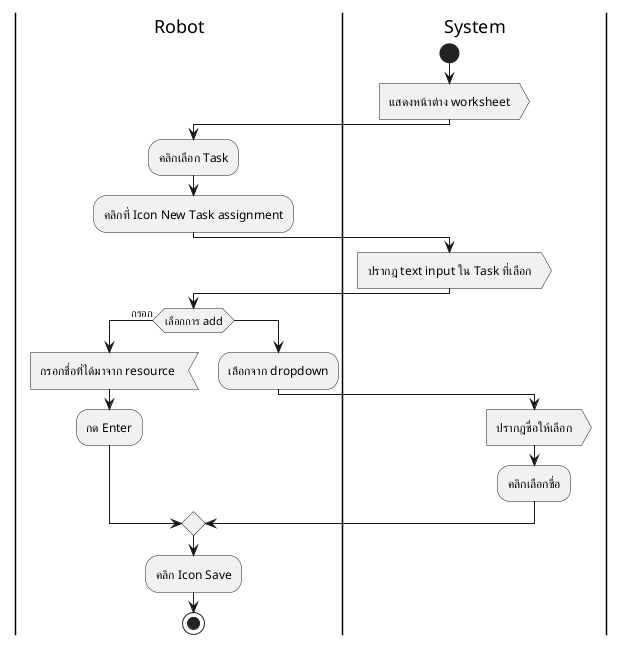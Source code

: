 @startuml
|Robot|
|System|
start
|Robot|
|System|
:แสดงหน้าต่าง worksheet>
|Robot|
:คลิกเลือก Task;
:คลิกที่ Icon New Task assignment;
|System|
:ปรากฎ text input ใน Task ที่เลือก>
|Robot|
if(เลือกการ add) then (กรอก)
:กรอกชื่อที่ได้มาจาก resource <
:กด Enter;
else
:เลือกจาก dropdown;
|System|
:ปรากฎชื่อให้เลือก>
:คลิกเลือกชื่อ; 
endif
|Robot|
:คลิก Icon Save;
stop
@enduml